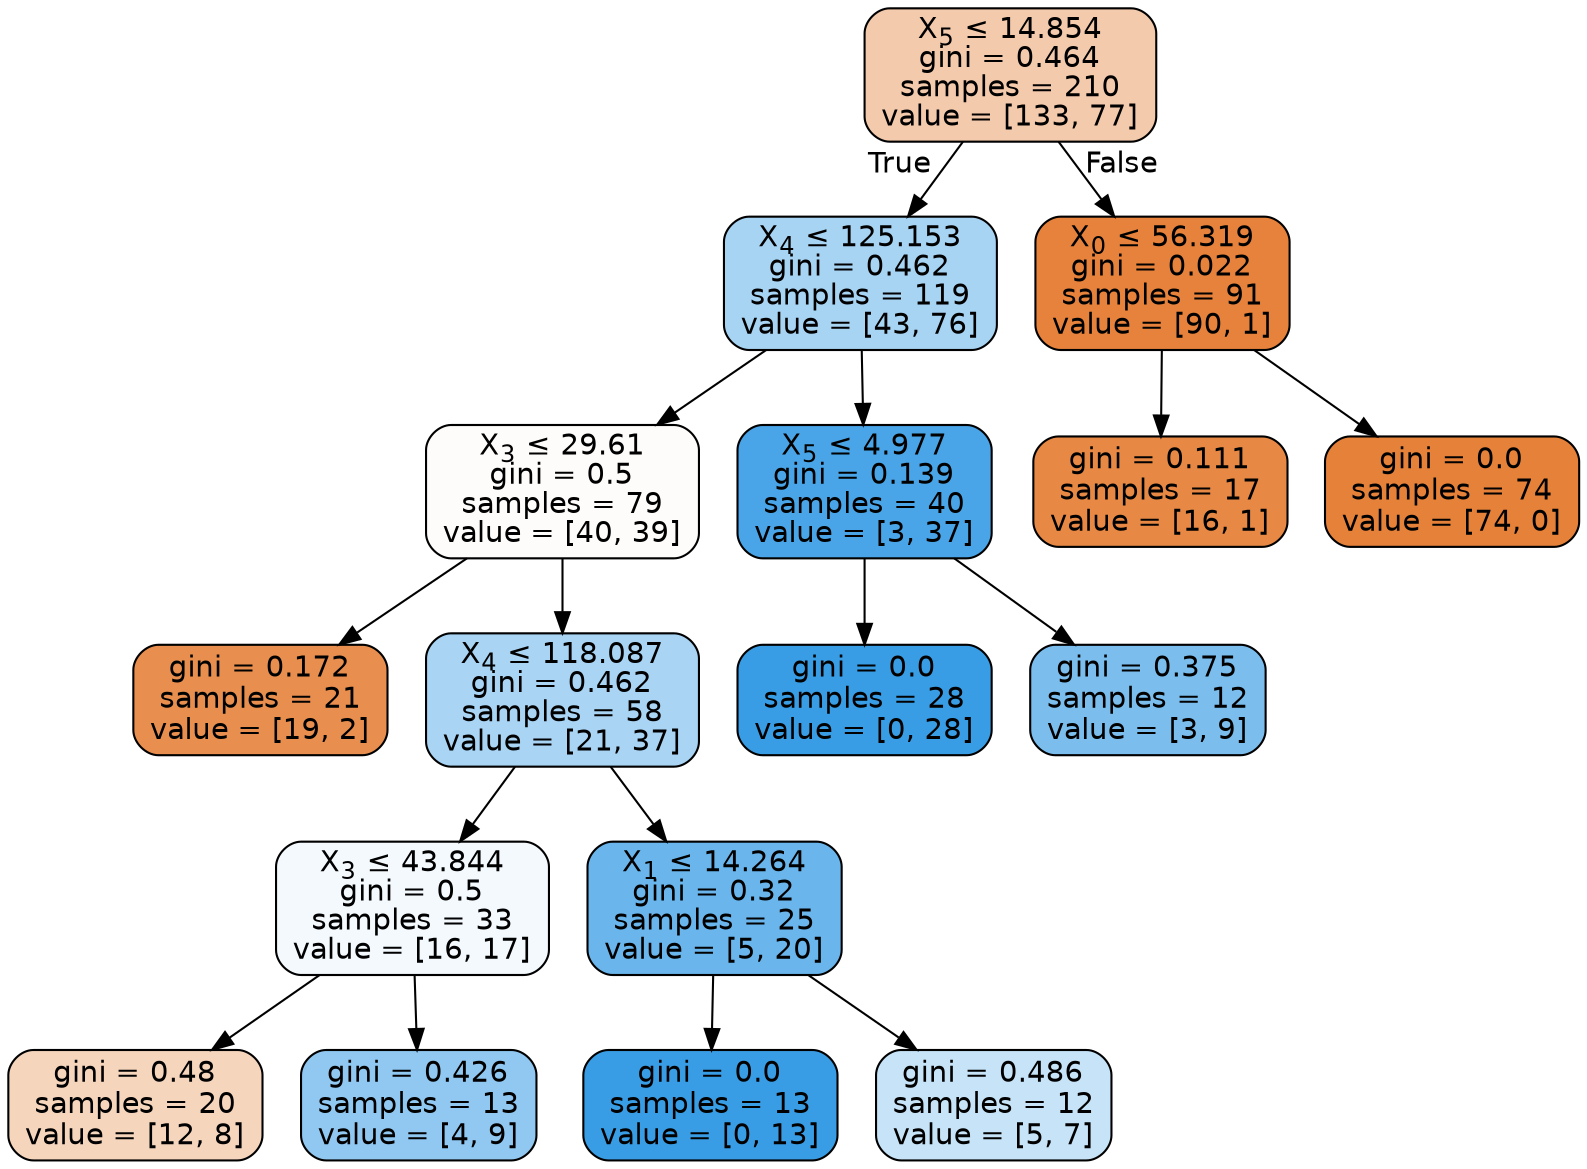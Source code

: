 digraph Tree {
node [shape=box, style="filled, rounded", color="black", fontname=helvetica] ;
edge [fontname=helvetica] ;
0 [label=<X<SUB>5</SUB> &le; 14.854<br/>gini = 0.464<br/>samples = 210<br/>value = [133, 77]>, fillcolor="#e581396b"] ;
1 [label=<X<SUB>4</SUB> &le; 125.153<br/>gini = 0.462<br/>samples = 119<br/>value = [43, 76]>, fillcolor="#399de56f"] ;
0 -> 1 [labeldistance=2.5, labelangle=45, headlabel="True"] ;
2 [label=<X<SUB>3</SUB> &le; 29.61<br/>gini = 0.5<br/>samples = 79<br/>value = [40, 39]>, fillcolor="#e5813906"] ;
1 -> 2 ;
3 [label=<gini = 0.172<br/>samples = 21<br/>value = [19, 2]>, fillcolor="#e58139e4"] ;
2 -> 3 ;
4 [label=<X<SUB>4</SUB> &le; 118.087<br/>gini = 0.462<br/>samples = 58<br/>value = [21, 37]>, fillcolor="#399de56e"] ;
2 -> 4 ;
5 [label=<X<SUB>3</SUB> &le; 43.844<br/>gini = 0.5<br/>samples = 33<br/>value = [16, 17]>, fillcolor="#399de50f"] ;
4 -> 5 ;
6 [label=<gini = 0.48<br/>samples = 20<br/>value = [12, 8]>, fillcolor="#e5813955"] ;
5 -> 6 ;
7 [label=<gini = 0.426<br/>samples = 13<br/>value = [4, 9]>, fillcolor="#399de58e"] ;
5 -> 7 ;
8 [label=<X<SUB>1</SUB> &le; 14.264<br/>gini = 0.32<br/>samples = 25<br/>value = [5, 20]>, fillcolor="#399de5bf"] ;
4 -> 8 ;
9 [label=<gini = 0.0<br/>samples = 13<br/>value = [0, 13]>, fillcolor="#399de5ff"] ;
8 -> 9 ;
10 [label=<gini = 0.486<br/>samples = 12<br/>value = [5, 7]>, fillcolor="#399de549"] ;
8 -> 10 ;
11 [label=<X<SUB>5</SUB> &le; 4.977<br/>gini = 0.139<br/>samples = 40<br/>value = [3, 37]>, fillcolor="#399de5ea"] ;
1 -> 11 ;
12 [label=<gini = 0.0<br/>samples = 28<br/>value = [0, 28]>, fillcolor="#399de5ff"] ;
11 -> 12 ;
13 [label=<gini = 0.375<br/>samples = 12<br/>value = [3, 9]>, fillcolor="#399de5aa"] ;
11 -> 13 ;
14 [label=<X<SUB>0</SUB> &le; 56.319<br/>gini = 0.022<br/>samples = 91<br/>value = [90, 1]>, fillcolor="#e58139fc"] ;
0 -> 14 [labeldistance=2.5, labelangle=-45, headlabel="False"] ;
15 [label=<gini = 0.111<br/>samples = 17<br/>value = [16, 1]>, fillcolor="#e58139ef"] ;
14 -> 15 ;
16 [label=<gini = 0.0<br/>samples = 74<br/>value = [74, 0]>, fillcolor="#e58139ff"] ;
14 -> 16 ;
}
